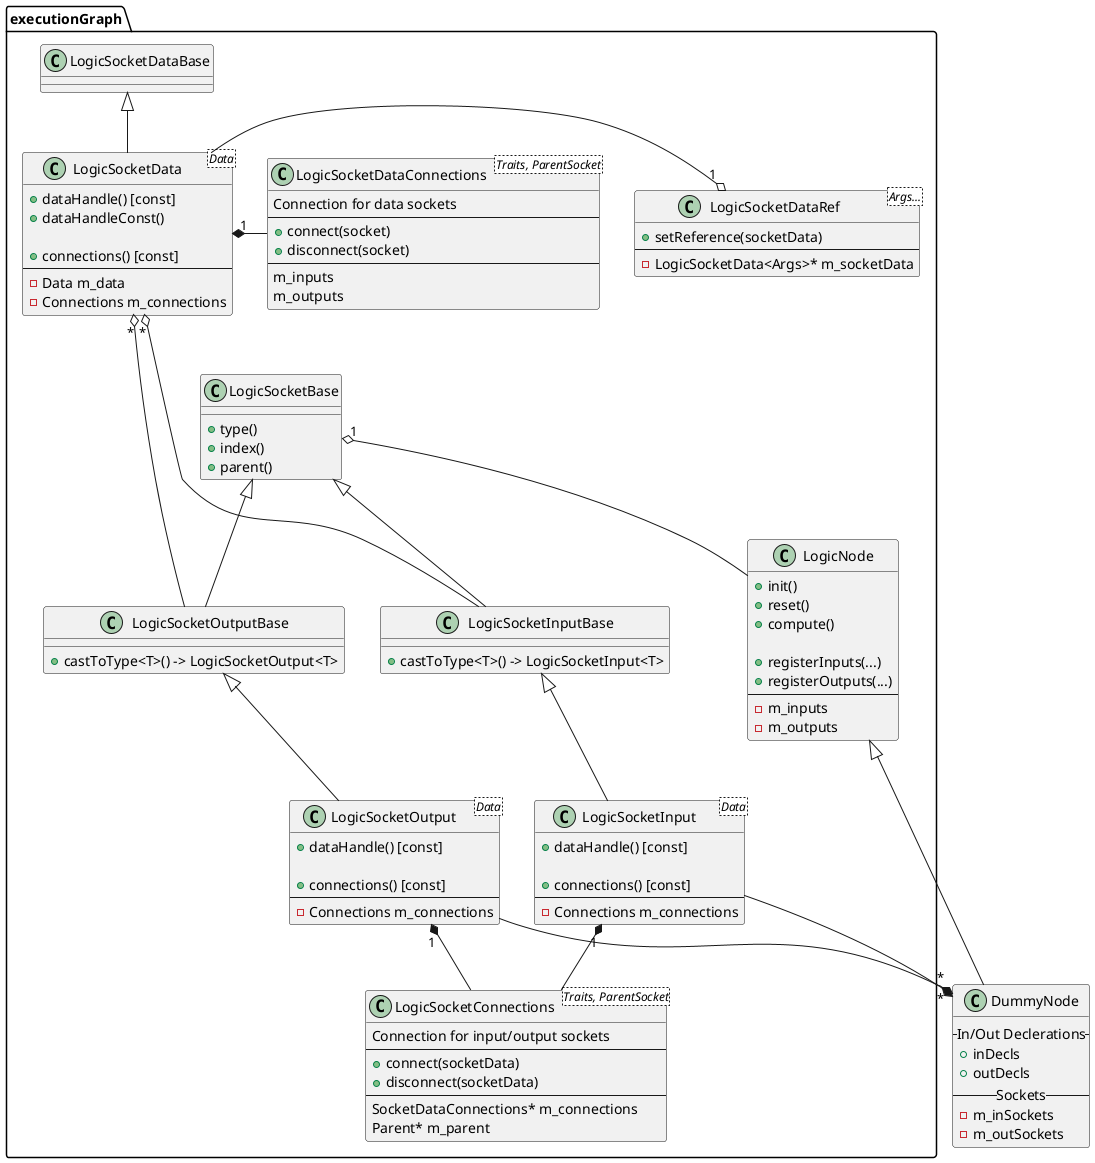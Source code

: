 
@startuml core
set namespaceSeparator ::
skinparam shadowing false
skinparam defaultFontName "Fira Code"

class DummyNode{
    --  In/Out Declerations --
    + inDecls
    + outDecls
    -- Sockets --
    - m_inSockets
    - m_outSockets
}

namespace executionGraph{

    class LogicNode{
        + init()
        + reset()
        + compute()

        + registerInputs(...)
        + registerOutputs(...)
        --
        - m_inputs
        - m_outputs
    }

    class LogicSocketInput<Data> {
        + dataHandle() [const]

        + connections() [const]
        --
        - Connections m_connections
    }

    class LogicSocketOutput<Data> {
        + dataHandle() [const]

        + connections() [const]
        --
        - Connections m_connections
    }

    class LogicSocketBase {
        + type()
        + index()
        + parent()
    }

    class LogicSocketInputBase {
        + castToType<T>() -> LogicSocketInput<T>
    }

    class LogicSocketOutputBase {
        + castToType<T>() -> LogicSocketOutput<T>
    }

    class LogicSocketConnections<Traits, ParentSocket>{
        Connection for input/output sockets
        --
        + connect(socketData)
        + disconnect(socketData)
        --
        SocketDataConnections* m_connections
        Parent* m_parent
    }

    class LogicSocketDataConnections<Traits, ParentSocket>{
        Connection for data sockets
        --
        + connect(socket)
        + disconnect(socket)
        --
        m_inputs
        m_outputs
    }

    class LogicSocketData<Data>{
        + dataHandle() [const]
        + dataHandleConst()

        + connections() [const]
        --
        - Data m_data
        - Connections m_connections
    } 

    class LogicSocketDataRef<Args...>{
        + setReference(socketData)
        --
        - LogicSocketData<Args>* m_socketData
    } 

    class LogicSocketDataBase{

    }
}

DummyNode -up-|> executionGraph::LogicNode

executionGraph::LogicSocketInput -up-|> executionGraph::LogicSocketInputBase
executionGraph::LogicSocketOutput -up-|> executionGraph::LogicSocketOutputBase

executionGraph::LogicSocketInputBase -up-|> executionGraph::LogicSocketBase
executionGraph::LogicSocketOutputBase -up-|> executionGraph::LogicSocketBase
executionGraph::LogicSocketBase -[hidden]-> executionGraph::LogicSocketData
executionGraph::LogicSocketBase -up[hidden]-> executionGraph::LogicSocketData


DummyNode "*" *-up- executionGraph::LogicSocketInput
DummyNode "*" *-up- executionGraph::LogicSocketOutput

executionGraph::LogicSocketBase "1" o-down- executionGraph::LogicNode

executionGraph::LogicSocketData -up-|>  executionGraph::LogicSocketDataBase

executionGraph::LogicSocketData "*" o-down- executionGraph::LogicSocketInputBase
executionGraph::LogicSocketData "*" o-down- executionGraph::LogicSocketOutputBase

executionGraph::LogicSocketData -right-o "1" executionGraph::LogicSocketDataRef


executionGraph::LogicSocketInput "1" *-- executionGraph::LogicSocketConnections
executionGraph::LogicSocketOutput "1" *-- executionGraph::LogicSocketConnections

executionGraph::LogicSocketData "1" *-right- executionGraph::LogicSocketDataConnections
@enduml